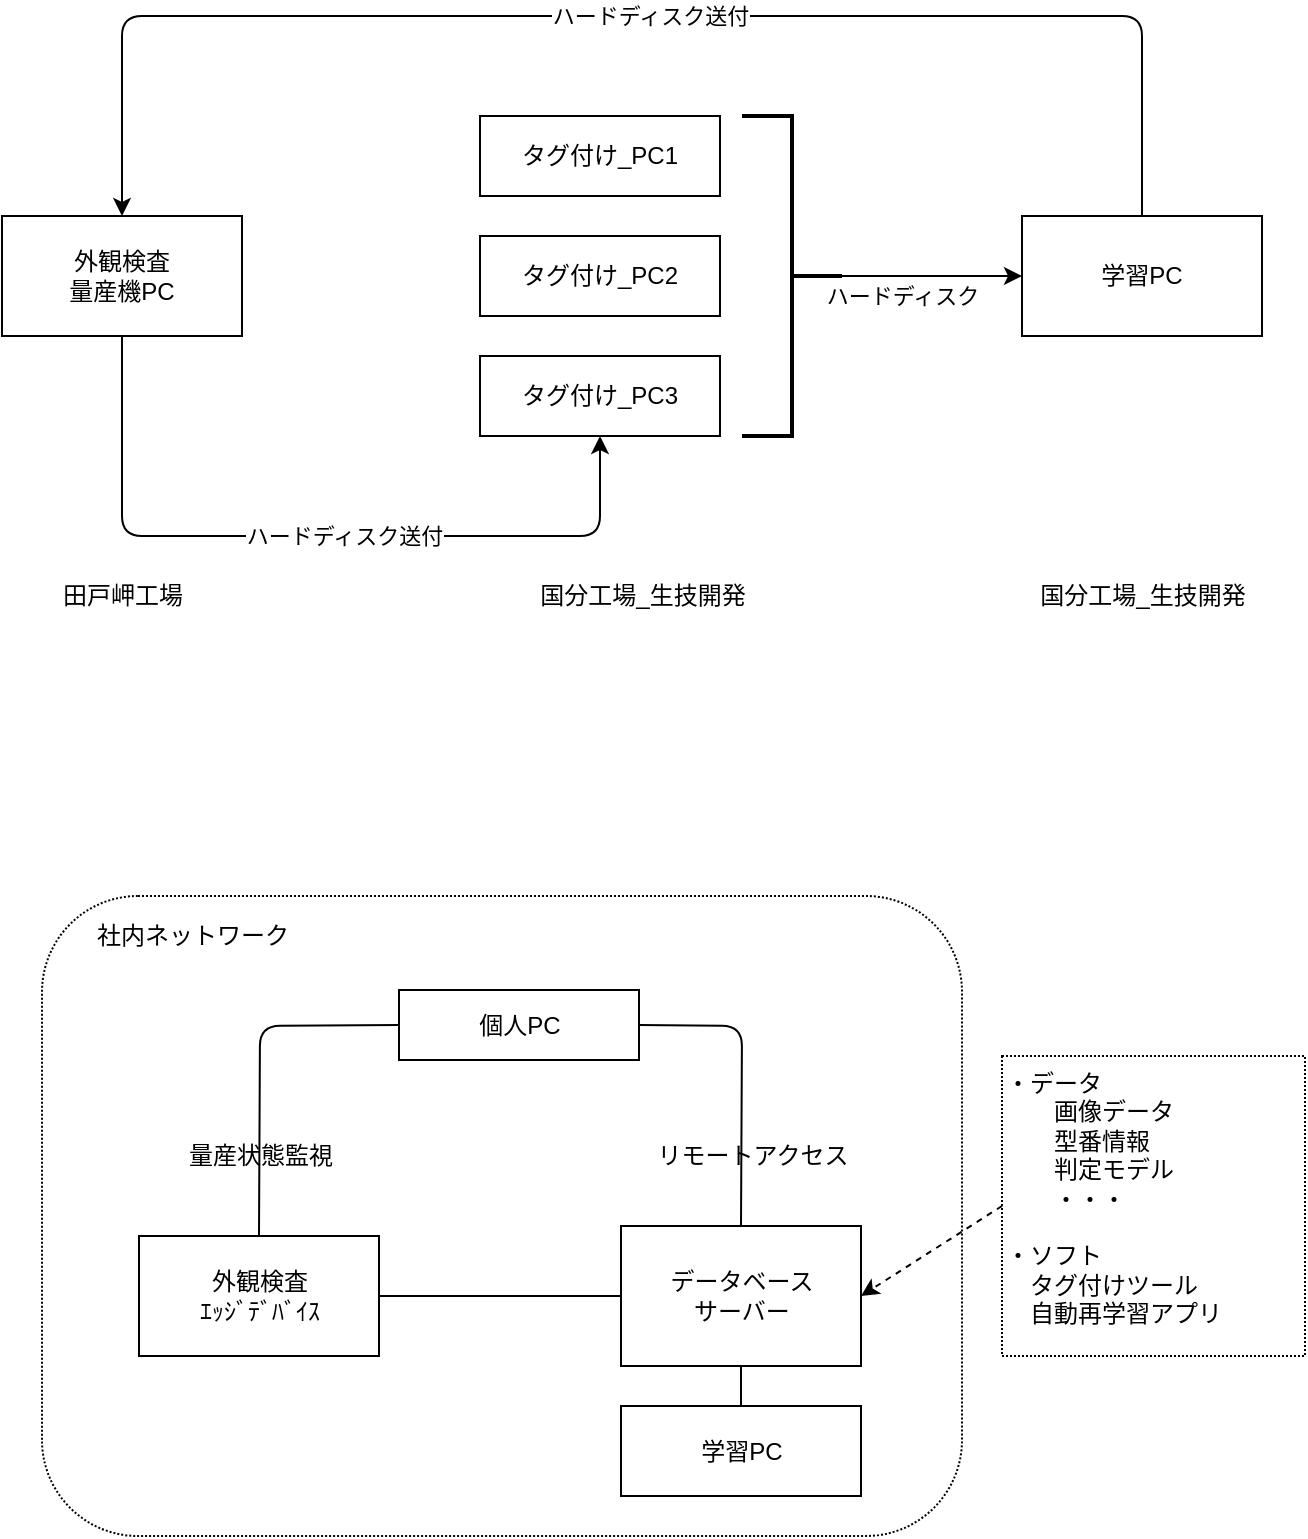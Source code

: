 <mxfile version="14.4.8" type="github">
  <diagram id="zSGuNCVuyLexyMfJzmde" name="ページ1">
    <mxGraphModel dx="865" dy="457" grid="1" gridSize="10" guides="1" tooltips="1" connect="1" arrows="1" fold="1" page="1" pageScale="1" pageWidth="827" pageHeight="1169" math="0" shadow="0">
      <root>
        <mxCell id="0" />
        <mxCell id="1" parent="0" />
        <mxCell id="Tm7CqngPH54pWnZSqlNK-62" value="" style="rounded=1;whiteSpace=wrap;html=1;dashed=1;dashPattern=1 1;align=left;" vertex="1" parent="1">
          <mxGeometry x="140" y="500" width="460" height="320" as="geometry" />
        </mxCell>
        <mxCell id="Tm7CqngPH54pWnZSqlNK-1" value="外観検査&lt;br&gt;量産機PC" style="rounded=0;whiteSpace=wrap;html=1;" vertex="1" parent="1">
          <mxGeometry x="120" y="160" width="120" height="60" as="geometry" />
        </mxCell>
        <mxCell id="Tm7CqngPH54pWnZSqlNK-3" value="タグ付け_PC1" style="rounded=0;whiteSpace=wrap;html=1;" vertex="1" parent="1">
          <mxGeometry x="359" y="110" width="120" height="40" as="geometry" />
        </mxCell>
        <mxCell id="Tm7CqngPH54pWnZSqlNK-6" value="タグ付け_PC2" style="rounded=0;whiteSpace=wrap;html=1;" vertex="1" parent="1">
          <mxGeometry x="359" y="170" width="120" height="40" as="geometry" />
        </mxCell>
        <mxCell id="Tm7CqngPH54pWnZSqlNK-7" value="タグ付け_PC3" style="rounded=0;whiteSpace=wrap;html=1;" vertex="1" parent="1">
          <mxGeometry x="359" y="230" width="120" height="40" as="geometry" />
        </mxCell>
        <mxCell id="Tm7CqngPH54pWnZSqlNK-8" value="学習PC" style="rounded=0;whiteSpace=wrap;html=1;" vertex="1" parent="1">
          <mxGeometry x="630" y="160" width="120" height="60" as="geometry" />
        </mxCell>
        <mxCell id="Tm7CqngPH54pWnZSqlNK-9" value="田戸岬工場" style="text;html=1;align=center;verticalAlign=middle;resizable=0;points=[];autosize=1;" vertex="1" parent="1">
          <mxGeometry x="140" y="340" width="80" height="20" as="geometry" />
        </mxCell>
        <mxCell id="Tm7CqngPH54pWnZSqlNK-10" value="国分工場_生技開発" style="text;html=1;align=center;verticalAlign=middle;resizable=0;points=[];autosize=1;" vertex="1" parent="1">
          <mxGeometry x="380" y="340" width="120" height="20" as="geometry" />
        </mxCell>
        <mxCell id="Tm7CqngPH54pWnZSqlNK-12" value="" style="endArrow=classic;html=1;exitX=0.5;exitY=1;exitDx=0;exitDy=0;entryX=0.5;entryY=1;entryDx=0;entryDy=0;" edge="1" parent="1" source="Tm7CqngPH54pWnZSqlNK-1" target="Tm7CqngPH54pWnZSqlNK-7">
          <mxGeometry relative="1" as="geometry">
            <mxPoint x="370" y="250" as="sourcePoint" />
            <mxPoint x="470" y="250" as="targetPoint" />
            <Array as="points">
              <mxPoint x="180" y="320" />
              <mxPoint x="419" y="320" />
            </Array>
          </mxGeometry>
        </mxCell>
        <mxCell id="Tm7CqngPH54pWnZSqlNK-13" value="ハードディスク送付" style="edgeLabel;resizable=0;html=1;align=center;verticalAlign=middle;" connectable="0" vertex="1" parent="Tm7CqngPH54pWnZSqlNK-12">
          <mxGeometry relative="1" as="geometry">
            <mxPoint x="15.83" as="offset" />
          </mxGeometry>
        </mxCell>
        <mxCell id="Tm7CqngPH54pWnZSqlNK-15" value="" style="strokeWidth=2;html=1;shape=mxgraph.flowchart.annotation_2;align=left;labelPosition=right;pointerEvents=1;direction=west;" vertex="1" parent="1">
          <mxGeometry x="490" y="110" width="50" height="160" as="geometry" />
        </mxCell>
        <mxCell id="Tm7CqngPH54pWnZSqlNK-16" value="" style="endArrow=classic;html=1;exitX=0;exitY=0.5;exitDx=0;exitDy=0;exitPerimeter=0;entryX=0;entryY=0.5;entryDx=0;entryDy=0;" edge="1" parent="1" source="Tm7CqngPH54pWnZSqlNK-15" target="Tm7CqngPH54pWnZSqlNK-8">
          <mxGeometry width="50" height="50" relative="1" as="geometry">
            <mxPoint x="390" y="120" as="sourcePoint" />
            <mxPoint x="440" y="70" as="targetPoint" />
          </mxGeometry>
        </mxCell>
        <mxCell id="Tm7CqngPH54pWnZSqlNK-17" value="" style="endArrow=classic;html=1;exitX=0.5;exitY=0;exitDx=0;exitDy=0;entryX=0.5;entryY=0;entryDx=0;entryDy=0;" edge="1" parent="1" source="Tm7CqngPH54pWnZSqlNK-8" target="Tm7CqngPH54pWnZSqlNK-1">
          <mxGeometry width="50" height="50" relative="1" as="geometry">
            <mxPoint x="390" y="120" as="sourcePoint" />
            <mxPoint x="440" y="70" as="targetPoint" />
            <Array as="points">
              <mxPoint x="690" y="60" />
              <mxPoint x="180" y="60" />
            </Array>
          </mxGeometry>
        </mxCell>
        <mxCell id="Tm7CqngPH54pWnZSqlNK-18" value="ハードディスク送付" style="edgeLabel;html=1;align=center;verticalAlign=middle;resizable=0;points=[];" vertex="1" connectable="0" parent="Tm7CqngPH54pWnZSqlNK-17">
          <mxGeometry x="-0.026" relative="1" as="geometry">
            <mxPoint as="offset" />
          </mxGeometry>
        </mxCell>
        <mxCell id="Tm7CqngPH54pWnZSqlNK-20" value="国分工場_生技開発" style="text;html=1;align=center;verticalAlign=middle;resizable=0;points=[];autosize=1;" vertex="1" parent="1">
          <mxGeometry x="630" y="340" width="120" height="20" as="geometry" />
        </mxCell>
        <mxCell id="Tm7CqngPH54pWnZSqlNK-21" value="外観検査&lt;br&gt;ｴｯｼﾞﾃﾞﾊﾞｲｽ" style="rounded=0;whiteSpace=wrap;html=1;" vertex="1" parent="1">
          <mxGeometry x="188.5" y="670" width="120" height="60" as="geometry" />
        </mxCell>
        <mxCell id="Tm7CqngPH54pWnZSqlNK-22" value="データベース&lt;br&gt;サーバー" style="rounded=0;whiteSpace=wrap;html=1;" vertex="1" parent="1">
          <mxGeometry x="429.5" y="665" width="120" height="70" as="geometry" />
        </mxCell>
        <mxCell id="Tm7CqngPH54pWnZSqlNK-23" value="学習PC" style="rounded=0;whiteSpace=wrap;html=1;" vertex="1" parent="1">
          <mxGeometry x="429.5" y="755" width="120" height="45" as="geometry" />
        </mxCell>
        <mxCell id="Tm7CqngPH54pWnZSqlNK-24" value="個人PC" style="rounded=0;whiteSpace=wrap;html=1;" vertex="1" parent="1">
          <mxGeometry x="318.5" y="547" width="120" height="35" as="geometry" />
        </mxCell>
        <mxCell id="Tm7CqngPH54pWnZSqlNK-25" value="ハードディスク" style="edgeLabel;html=1;align=center;verticalAlign=middle;resizable=0;points=[];" vertex="1" connectable="0" parent="1">
          <mxGeometry x="569.996" y="200.0" as="geometry" />
        </mxCell>
        <mxCell id="Tm7CqngPH54pWnZSqlNK-37" value="" style="endArrow=none;html=1;exitX=1;exitY=0.5;exitDx=0;exitDy=0;entryX=0;entryY=0.5;entryDx=0;entryDy=0;" edge="1" parent="1" source="Tm7CqngPH54pWnZSqlNK-21" target="Tm7CqngPH54pWnZSqlNK-22">
          <mxGeometry width="50" height="50" relative="1" as="geometry">
            <mxPoint x="308.5" y="700" as="sourcePoint" />
            <mxPoint x="358.5" y="650" as="targetPoint" />
          </mxGeometry>
        </mxCell>
        <mxCell id="Tm7CqngPH54pWnZSqlNK-47" value="" style="endArrow=none;html=1;entryX=0.5;entryY=1;entryDx=0;entryDy=0;" edge="1" parent="1" source="Tm7CqngPH54pWnZSqlNK-23" target="Tm7CqngPH54pWnZSqlNK-22">
          <mxGeometry width="50" height="50" relative="1" as="geometry">
            <mxPoint x="319.5" y="900" as="sourcePoint" />
            <mxPoint x="369.5" y="850" as="targetPoint" />
          </mxGeometry>
        </mxCell>
        <mxCell id="Tm7CqngPH54pWnZSqlNK-55" value="・データ&lt;br&gt;　　画像データ&lt;br&gt;　　型番情報&lt;br&gt;　　判定モデル&lt;br&gt;　　・・・&lt;br&gt;&lt;br&gt;・ソフト&lt;br&gt;　タグ付けツール&lt;br&gt;　自動再学習アプリ" style="rounded=0;whiteSpace=wrap;html=1;align=left;verticalAlign=top;dashed=1;dashPattern=1 1;" vertex="1" parent="1">
          <mxGeometry x="620" y="580" width="151.5" height="150" as="geometry" />
        </mxCell>
        <mxCell id="Tm7CqngPH54pWnZSqlNK-57" value="" style="endArrow=none;html=1;exitX=0;exitY=0.5;exitDx=0;exitDy=0;entryX=0.5;entryY=0;entryDx=0;entryDy=0;" edge="1" parent="1" source="Tm7CqngPH54pWnZSqlNK-24" target="Tm7CqngPH54pWnZSqlNK-21">
          <mxGeometry width="50" height="50" relative="1" as="geometry">
            <mxPoint x="570" y="655" as="sourcePoint" />
            <mxPoint x="620" y="605" as="targetPoint" />
            <Array as="points">
              <mxPoint x="249" y="565" />
            </Array>
          </mxGeometry>
        </mxCell>
        <mxCell id="Tm7CqngPH54pWnZSqlNK-58" value="" style="endArrow=none;html=1;exitX=1;exitY=0.5;exitDx=0;exitDy=0;entryX=0.5;entryY=0;entryDx=0;entryDy=0;" edge="1" parent="1" source="Tm7CqngPH54pWnZSqlNK-24" target="Tm7CqngPH54pWnZSqlNK-22">
          <mxGeometry width="50" height="50" relative="1" as="geometry">
            <mxPoint x="328.5" y="575" as="sourcePoint" />
            <mxPoint x="258.5" y="680" as="targetPoint" />
            <Array as="points">
              <mxPoint x="490" y="565" />
            </Array>
          </mxGeometry>
        </mxCell>
        <mxCell id="Tm7CqngPH54pWnZSqlNK-60" value="" style="endArrow=classic;html=1;entryX=1;entryY=0.5;entryDx=0;entryDy=0;exitX=0;exitY=0.5;exitDx=0;exitDy=0;dashed=1;" edge="1" parent="1" source="Tm7CqngPH54pWnZSqlNK-55" target="Tm7CqngPH54pWnZSqlNK-22">
          <mxGeometry width="50" height="50" relative="1" as="geometry">
            <mxPoint x="570" y="645" as="sourcePoint" />
            <mxPoint x="620" y="595" as="targetPoint" />
          </mxGeometry>
        </mxCell>
        <mxCell id="Tm7CqngPH54pWnZSqlNK-63" value="社内ネットワーク" style="text;html=1;align=center;verticalAlign=middle;resizable=0;points=[];autosize=1;" vertex="1" parent="1">
          <mxGeometry x="160" y="510" width="110" height="20" as="geometry" />
        </mxCell>
        <mxCell id="Tm7CqngPH54pWnZSqlNK-64" value="量産状態監視" style="text;html=1;align=center;verticalAlign=middle;resizable=0;points=[];autosize=1;" vertex="1" parent="1">
          <mxGeometry x="203.5" y="620" width="90" height="20" as="geometry" />
        </mxCell>
        <mxCell id="Tm7CqngPH54pWnZSqlNK-65" value="リモートアクセス" style="text;html=1;align=center;verticalAlign=middle;resizable=0;points=[];autosize=1;" vertex="1" parent="1">
          <mxGeometry x="440" y="620" width="110" height="20" as="geometry" />
        </mxCell>
        <mxCell id="Tm7CqngPH54pWnZSqlNK-66" style="edgeStyle=orthogonalEdgeStyle;rounded=0;orthogonalLoop=1;jettySize=auto;html=1;exitX=0.5;exitY=1;exitDx=0;exitDy=0;dashed=1;" edge="1" parent="1" source="Tm7CqngPH54pWnZSqlNK-23" target="Tm7CqngPH54pWnZSqlNK-23">
          <mxGeometry relative="1" as="geometry" />
        </mxCell>
      </root>
    </mxGraphModel>
  </diagram>
</mxfile>
